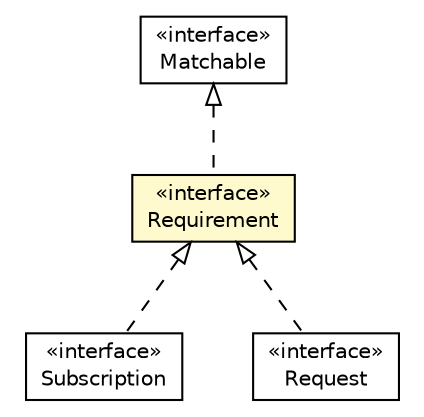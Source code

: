 #!/usr/local/bin/dot
#
# Class diagram 
# Generated by UMLGraph version R5_6-24-gf6e263 (http://www.umlgraph.org/)
#

digraph G {
	edge [fontname="Helvetica",fontsize=10,labelfontname="Helvetica",labelfontsize=10];
	node [fontname="Helvetica",fontsize=10,shape=plaintext];
	nodesep=0.25;
	ranksep=0.5;
	// org.universAAL.middleware.bus.model.matchable.Subscription
	c301954 [label=<<table title="org.universAAL.middleware.bus.model.matchable.Subscription" border="0" cellborder="1" cellspacing="0" cellpadding="2" port="p" href="./Subscription.html">
		<tr><td><table border="0" cellspacing="0" cellpadding="1">
<tr><td align="center" balign="center"> &#171;interface&#187; </td></tr>
<tr><td align="center" balign="center"> Subscription </td></tr>
		</table></td></tr>
		</table>>, URL="./Subscription.html", fontname="Helvetica", fontcolor="black", fontsize=10.0];
	// org.universAAL.middleware.bus.model.matchable.Request
	c301955 [label=<<table title="org.universAAL.middleware.bus.model.matchable.Request" border="0" cellborder="1" cellspacing="0" cellpadding="2" port="p" href="./Request.html">
		<tr><td><table border="0" cellspacing="0" cellpadding="1">
<tr><td align="center" balign="center"> &#171;interface&#187; </td></tr>
<tr><td align="center" balign="center"> Request </td></tr>
		</table></td></tr>
		</table>>, URL="./Request.html", fontname="Helvetica", fontcolor="black", fontsize=10.0];
	// org.universAAL.middleware.bus.model.matchable.Matchable
	c301959 [label=<<table title="org.universAAL.middleware.bus.model.matchable.Matchable" border="0" cellborder="1" cellspacing="0" cellpadding="2" port="p" href="./Matchable.html">
		<tr><td><table border="0" cellspacing="0" cellpadding="1">
<tr><td align="center" balign="center"> &#171;interface&#187; </td></tr>
<tr><td align="center" balign="center"> Matchable </td></tr>
		</table></td></tr>
		</table>>, URL="./Matchable.html", fontname="Helvetica", fontcolor="black", fontsize=10.0];
	// org.universAAL.middleware.bus.model.matchable.Requirement
	c301960 [label=<<table title="org.universAAL.middleware.bus.model.matchable.Requirement" border="0" cellborder="1" cellspacing="0" cellpadding="2" port="p" bgcolor="lemonChiffon" href="./Requirement.html">
		<tr><td><table border="0" cellspacing="0" cellpadding="1">
<tr><td align="center" balign="center"> &#171;interface&#187; </td></tr>
<tr><td align="center" balign="center"> Requirement </td></tr>
		</table></td></tr>
		</table>>, URL="./Requirement.html", fontname="Helvetica", fontcolor="black", fontsize=10.0];
	//org.universAAL.middleware.bus.model.matchable.Subscription implements org.universAAL.middleware.bus.model.matchable.Requirement
	c301960:p -> c301954:p [dir=back,arrowtail=empty,style=dashed];
	//org.universAAL.middleware.bus.model.matchable.Request implements org.universAAL.middleware.bus.model.matchable.Requirement
	c301960:p -> c301955:p [dir=back,arrowtail=empty,style=dashed];
	//org.universAAL.middleware.bus.model.matchable.Requirement implements org.universAAL.middleware.bus.model.matchable.Matchable
	c301959:p -> c301960:p [dir=back,arrowtail=empty,style=dashed];
}

